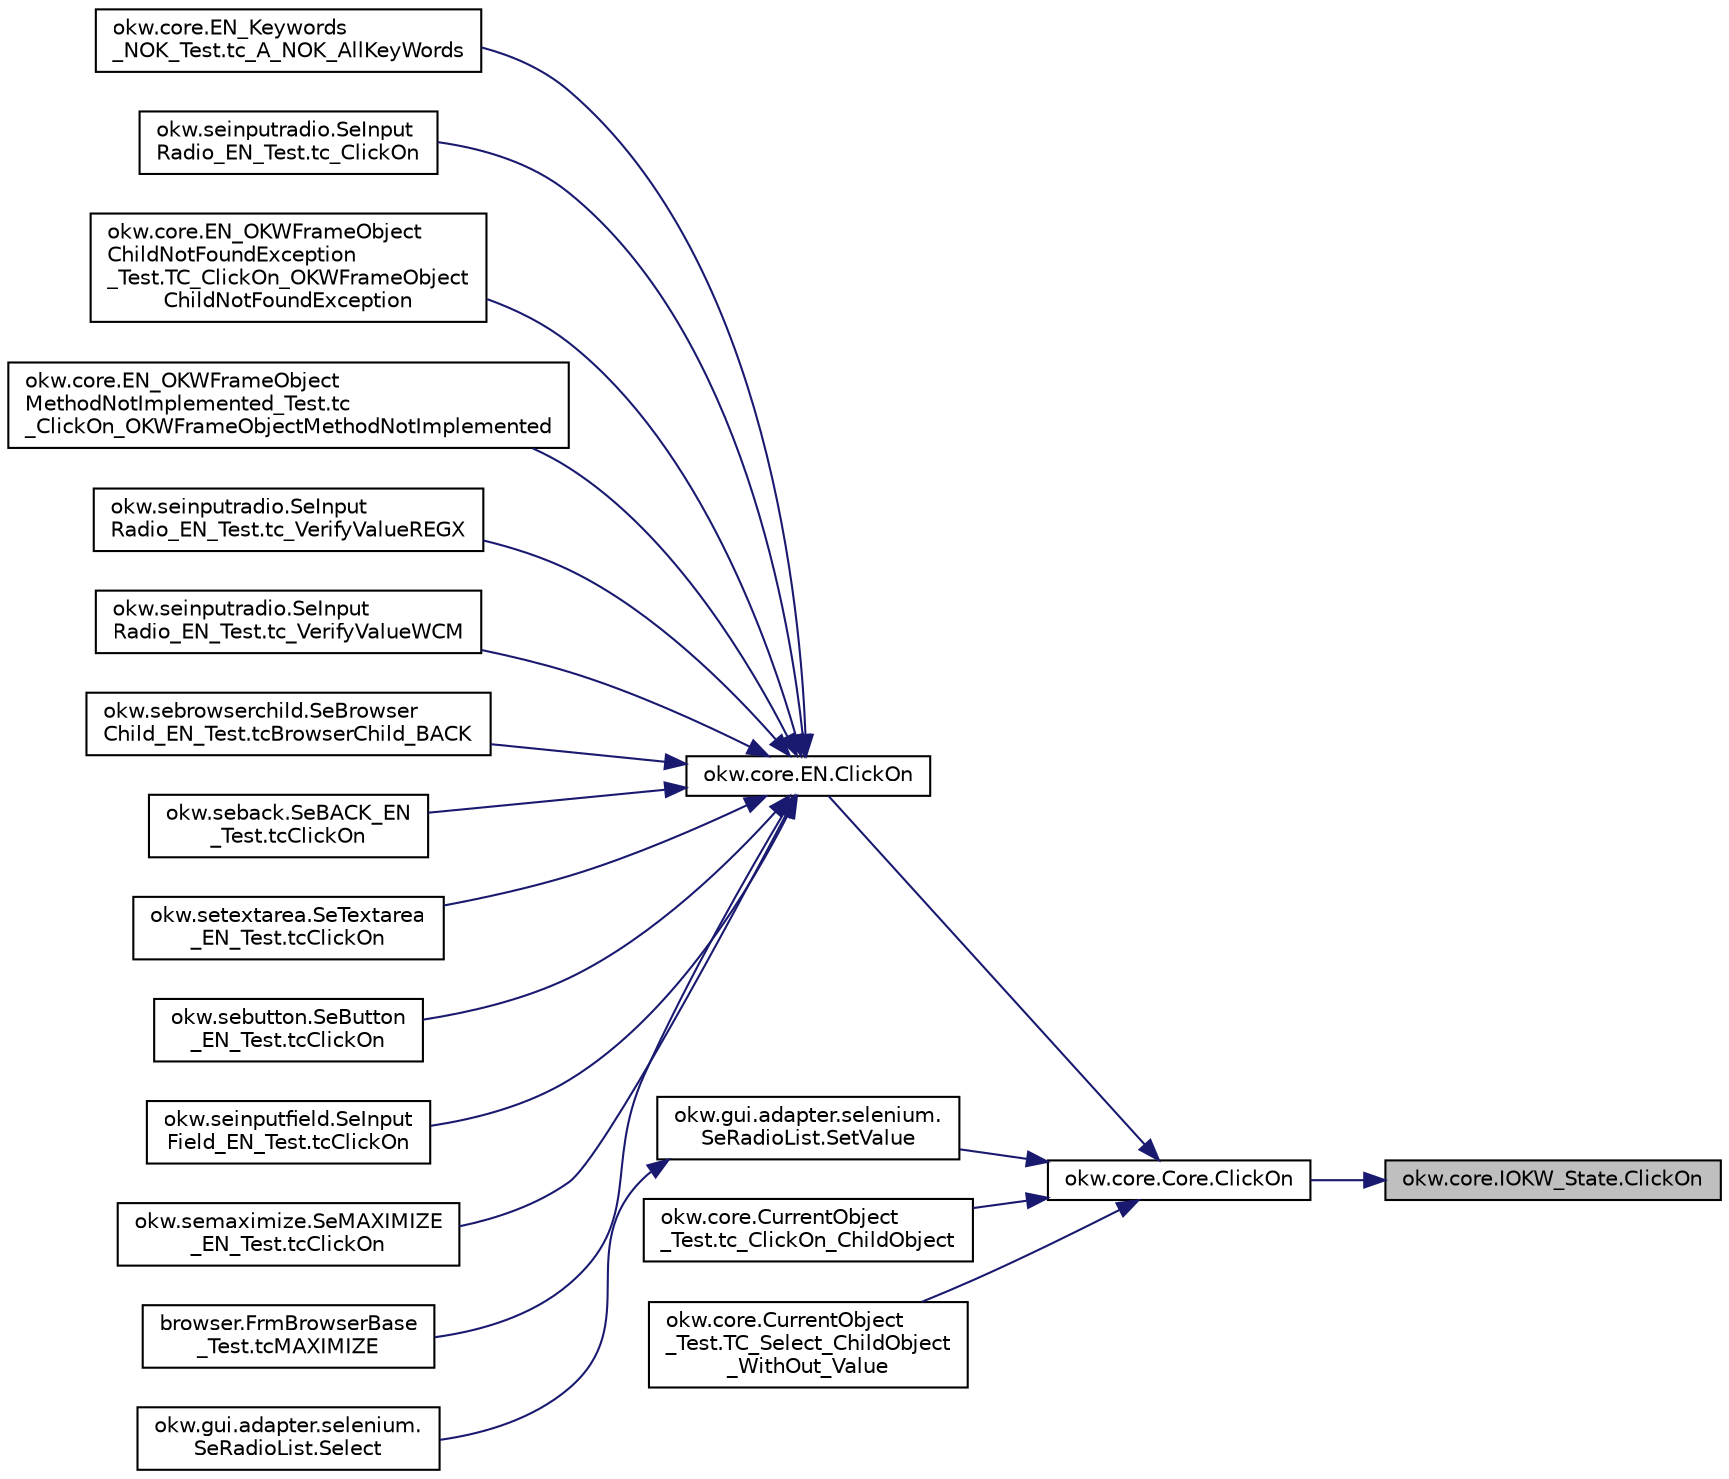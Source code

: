 digraph "okw.core.IOKW_State.ClickOn"
{
 // INTERACTIVE_SVG=YES
 // LATEX_PDF_SIZE
  edge [fontname="Helvetica",fontsize="10",labelfontname="Helvetica",labelfontsize="10"];
  node [fontname="Helvetica",fontsize="10",shape=record];
  rankdir="RL";
  Node1 [label="okw.core.IOKW_State.ClickOn",height=0.2,width=0.4,color="black", fillcolor="grey75", style="filled", fontcolor="black",tooltip="Klickt auf das gegebene Objekt."];
  Node1 -> Node2 [dir="back",color="midnightblue",fontsize="10",style="solid",fontname="Helvetica"];
  Node2 [label="okw.core.Core.ClickOn",height=0.2,width=0.4,color="black", fillcolor="white", style="filled",URL="$classokw_1_1core_1_1_core.html#a3e601b16ed5c18b3daa279cf61044504",tooltip="Klickt auf das gegebene Objekt."];
  Node2 -> Node3 [dir="back",color="midnightblue",fontsize="10",style="solid",fontname="Helvetica"];
  Node3 [label="okw.core.EN.ClickOn",height=0.2,width=0.4,color="black", fillcolor="white", style="filled",URL="$classokw_1_1core_1_1_e_n.html#aa0ea62b29e5e216241a5b757797f83bf",tooltip="Klickt auf das gegebene Objekt."];
  Node3 -> Node4 [dir="back",color="midnightblue",fontsize="10",style="solid",fontname="Helvetica"];
  Node4 [label="okw.core.EN_Keywords\l_NOK_Test.tc_A_NOK_AllKeyWords",height=0.2,width=0.4,color="black", fillcolor="white", style="filled",URL="$classokw_1_1core_1_1_e_n___keywords___n_o_k___test.html#accf1c3d2b1258a59b77ae759a7ee0aeb",tooltip="Prüft methoden aufruf für einen einfachen Click."];
  Node3 -> Node5 [dir="back",color="midnightblue",fontsize="10",style="solid",fontname="Helvetica"];
  Node5 [label="okw.seinputradio.SeInput\lRadio_EN_Test.tc_ClickOn",height=0.2,width=0.4,color="black", fillcolor="white", style="filled",URL="$classokw_1_1seinputradio_1_1_se_input_radio___e_n___test.html#a9f60058d4056c5fef76fc3eed794f57c",tooltip="Test des Schlüsselwortes ClickOn() für den GUI-Adapter SeInputRadio."];
  Node3 -> Node6 [dir="back",color="midnightblue",fontsize="10",style="solid",fontname="Helvetica"];
  Node6 [label="okw.core.EN_OKWFrameObject\lChildNotFoundException\l_Test.TC_ClickOn_OKWFrameObject\lChildNotFoundException",height=0.2,width=0.4,color="black", fillcolor="white", style="filled",URL="$classokw_1_1core_1_1_e_n___o_k_w_frame_object_child_not_found_exception___test.html#ab400c3e29f8f6bd9f0e70df363ea5f35",tooltip="Prüft ob die Ausnahme OKWFrameObjectChildNotFoundException durch ClickOn ausgelöst wird,..."];
  Node3 -> Node7 [dir="back",color="midnightblue",fontsize="10",style="solid",fontname="Helvetica"];
  Node7 [label="okw.core.EN_OKWFrameObject\lMethodNotImplemented_Test.tc\l_ClickOn_OKWFrameObjectMethodNotImplemented",height=0.2,width=0.4,color="black", fillcolor="white", style="filled",URL="$classokw_1_1core_1_1_e_n___o_k_w_frame_object_method_not_implemented___test.html#a15c8a86e8cbeaf7d85283b979976bcad",tooltip="Prüft ob die Ausnahme OKWFrameObjectMethodNotImplemented von ClickOn() ausgelöst wird."];
  Node3 -> Node8 [dir="back",color="midnightblue",fontsize="10",style="solid",fontname="Helvetica"];
  Node8 [label="okw.seinputradio.SeInput\lRadio_EN_Test.tc_VerifyValueREGX",height=0.2,width=0.4,color="black", fillcolor="white", style="filled",URL="$classokw_1_1seinputradio_1_1_se_input_radio___e_n___test.html#a3e93cec1066d467148c391b38d85ed10",tooltip="Test des Schlüsselwortes VerifyValueREGX für den GUI-Adapter SeInputRadio."];
  Node3 -> Node9 [dir="back",color="midnightblue",fontsize="10",style="solid",fontname="Helvetica"];
  Node9 [label="okw.seinputradio.SeInput\lRadio_EN_Test.tc_VerifyValueWCM",height=0.2,width=0.4,color="black", fillcolor="white", style="filled",URL="$classokw_1_1seinputradio_1_1_se_input_radio___e_n___test.html#a2f1b841738ac8e1b7a9fa86980930167",tooltip="Test des Schlüsselwortes VerifyValueWCM für den GUI-Adapter SeInputRadio."];
  Node3 -> Node10 [dir="back",color="midnightblue",fontsize="10",style="solid",fontname="Helvetica"];
  Node10 [label="okw.sebrowserchild.SeBrowser\lChild_EN_Test.tcBrowserChild_BACK",height=0.2,width=0.4,color="black", fillcolor="white", style="filled",URL="$classokw_1_1sebrowserchild_1_1_se_browser_child___e_n___test.html#a5cc12c26fcd5f8f30e7feabeffc1f88d",tooltip="Prüft ob bei nicht vorhandenem Browserchild die Exception \"\" ausgelöst wird."];
  Node3 -> Node11 [dir="back",color="midnightblue",fontsize="10",style="solid",fontname="Helvetica"];
  Node11 [label="okw.seback.SeBACK_EN\l_Test.tcClickOn",height=0.2,width=0.4,color="black", fillcolor="white", style="filled",URL="$classokw_1_1seback_1_1_se_b_a_c_k___e_n___test.html#a38cc17dd93bc6675ac5c9000bb7b2f88",tooltip="Testet die Implementierung des Schlüsselwortes ClickOn( FN ) für Klasse SeBACK ."];
  Node3 -> Node12 [dir="back",color="midnightblue",fontsize="10",style="solid",fontname="Helvetica"];
  Node12 [label="okw.setextarea.SeTextarea\l_EN_Test.tcClickOn",height=0.2,width=0.4,color="black", fillcolor="white", style="filled",URL="$classokw_1_1setextarea_1_1_se_textarea___e_n___test.html#afa909d4f58a487410d7e283508f486e4",tooltip="Teste das Schlüsselwort ClickOn( FN ) eines SeInputText Prüfen."];
  Node3 -> Node13 [dir="back",color="midnightblue",fontsize="10",style="solid",fontname="Helvetica"];
  Node13 [label="okw.sebutton.SeButton\l_EN_Test.tcClickOn",height=0.2,width=0.4,color="black", fillcolor="white", style="filled",URL="$classokw_1_1sebutton_1_1_se_button___e_n___test.html#a3e53bc3783c7938da9f5c0a65fe5970f",tooltip="Test des Schlüsselwortes ClickOn für den GUI-Adapter SeButton."];
  Node3 -> Node14 [dir="back",color="midnightblue",fontsize="10",style="solid",fontname="Helvetica"];
  Node14 [label="okw.seinputfield.SeInput\lField_EN_Test.tcClickOn",height=0.2,width=0.4,color="black", fillcolor="white", style="filled",URL="$classokw_1_1seinputfield_1_1_se_input_field___e_n___test.html#a61d757d72c9ffda9a434e8eeb50d2c8e",tooltip="Testet das Schlüsselwort ClickOn( FN ) eines SeInputField Prüfen."];
  Node3 -> Node15 [dir="back",color="midnightblue",fontsize="10",style="solid",fontname="Helvetica"];
  Node15 [label="okw.semaximize.SeMAXIMIZE\l_EN_Test.tcClickOn",height=0.2,width=0.4,color="black", fillcolor="white", style="filled",URL="$classokw_1_1semaximize_1_1_se_m_a_x_i_m_i_z_e___e_n___test.html#a3626475147f45e471a6599c9ae236c2a",tooltip="Testet die Implementierung des Schlüsselworte ClickOn( FN ) in der Klasse SeMAXSIZE ."];
  Node3 -> Node16 [dir="back",color="midnightblue",fontsize="10",style="solid",fontname="Helvetica"];
  Node16 [label="browser.FrmBrowserBase\l_Test.tcMAXIMIZE",height=0.2,width=0.4,color="black", fillcolor="white", style="filled",URL="$classbrowser_1_1_frm_browser_base___test.html#a89cb7ef0c50ef2010d3e5dafa639e54a",tooltip="Testet das Schlüsselwort VerifyValueWCM( FN ) für das Virtuelle-GUI-Adapter URL Prüfen."];
  Node2 -> Node17 [dir="back",color="midnightblue",fontsize="10",style="solid",fontname="Helvetica"];
  Node17 [label="okw.gui.adapter.selenium.\lSeRadioList.SetValue",height=0.2,width=0.4,color="black", fillcolor="white", style="filled",URL="$classokw_1_1gui_1_1adapter_1_1selenium_1_1_se_radio_list.html#a8273b5ad0d317a383424b99b244801ed",tooltip=" "];
  Node17 -> Node18 [dir="back",color="midnightblue",fontsize="10",style="solid",fontname="Helvetica"];
  Node18 [label="okw.gui.adapter.selenium.\lSeRadioList.Select",height=0.2,width=0.4,color="black", fillcolor="white", style="filled",URL="$classokw_1_1gui_1_1adapter_1_1selenium_1_1_se_radio_list.html#affa4549b0b141794eebb64825628c46a",tooltip=" "];
  Node2 -> Node19 [dir="back",color="midnightblue",fontsize="10",style="solid",fontname="Helvetica"];
  Node19 [label="okw.core.CurrentObject\l_Test.tc_ClickOn_ChildObject",height=0.2,width=0.4,color="black", fillcolor="white", style="filled",URL="$classokw_1_1core_1_1_current_object___test.html#a2fe4ea5049e633182621aea87f5c2a8f",tooltip="Testziel: Prüft den Aufruf der Methode ClickOn( \"FN\" ) im ChildObject."];
  Node2 -> Node20 [dir="back",color="midnightblue",fontsize="10",style="solid",fontname="Helvetica"];
  Node20 [label="okw.core.CurrentObject\l_Test.TC_Select_ChildObject\l_WithOut_Value",height=0.2,width=0.4,color="black", fillcolor="white", style="filled",URL="$classokw_1_1core_1_1_current_object___test.html#a6ba92c08d267a77ce11c133769c9b1b9",tooltip="Ts the c_ select_ child object_ with out_ value."];
}
